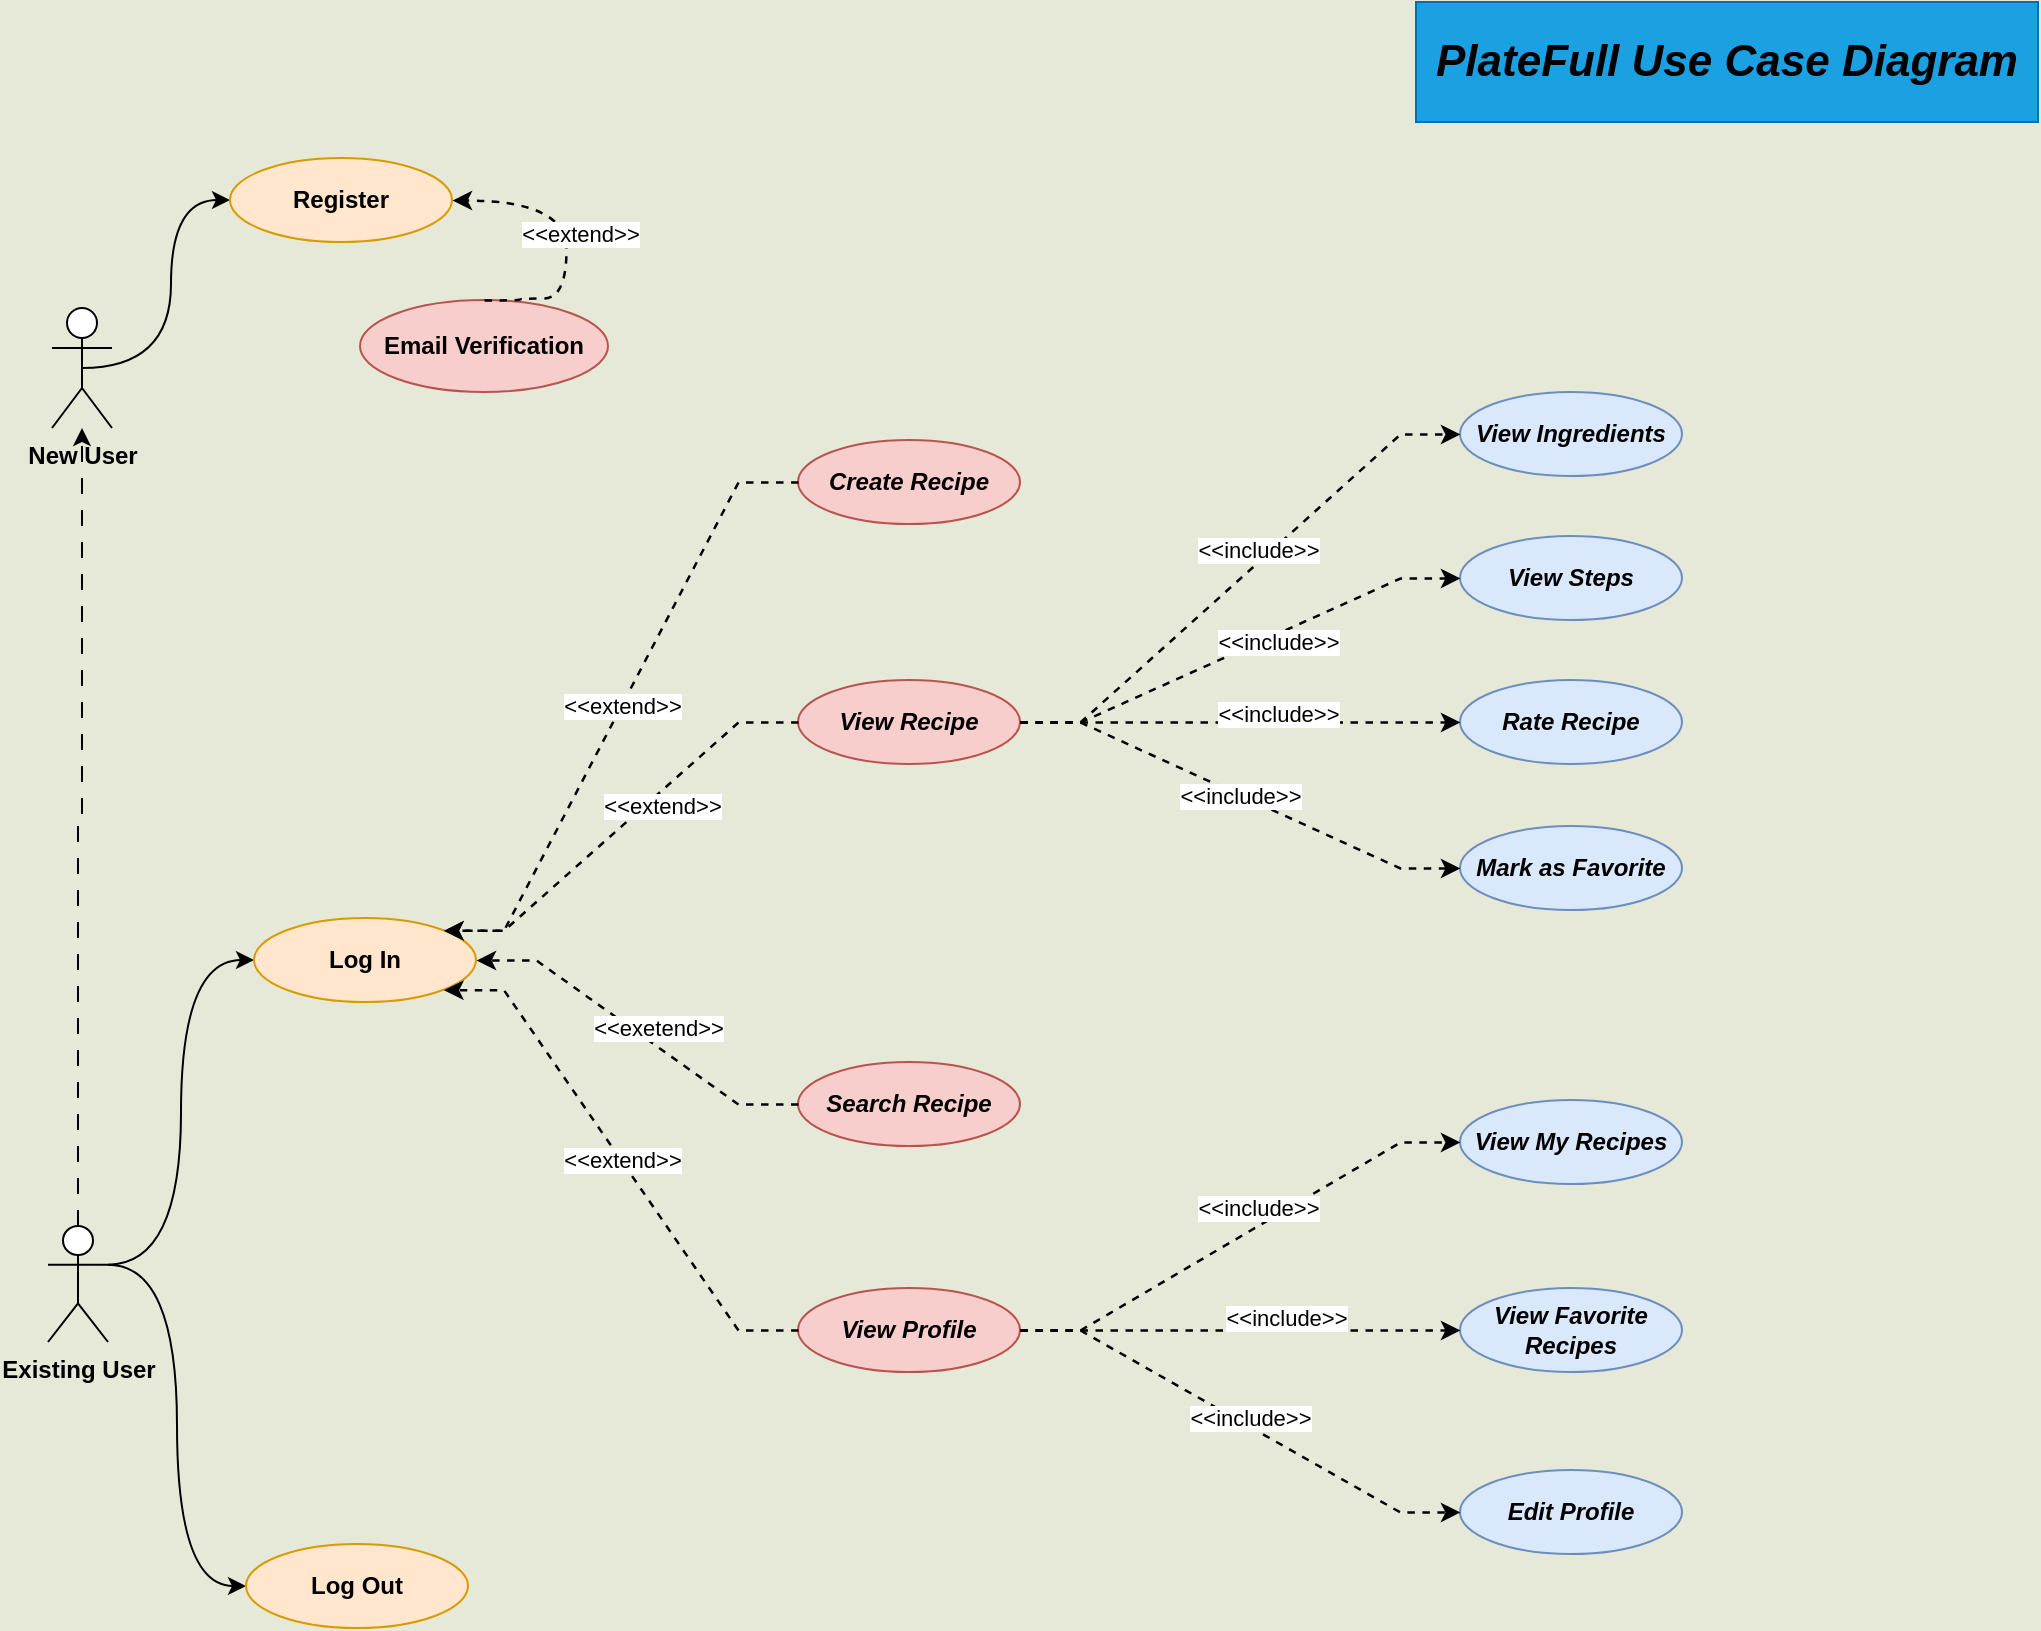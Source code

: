 <mxfile version="21.1.4" type="github">
  <diagram name="Page-1" id="E42ZqrKlXivf7Q9WrTgK">
    <mxGraphModel dx="1050" dy="687" grid="0" gridSize="10" guides="1" tooltips="1" connect="1" arrows="1" fold="1" page="1" pageScale="1" pageWidth="1100" pageHeight="850" background="#E6E8D8" math="0" shadow="0">
      <root>
        <mxCell id="0" />
        <mxCell id="1" parent="0" />
        <mxCell id="ldeWnYEe3eiKzBrZV0PM-5" value="New User" style="shape=umlActor;verticalLabelPosition=bottom;verticalAlign=top;html=1;outlineConnect=0;fontStyle=1" parent="1" vertex="1">
          <mxGeometry x="40" y="166" width="30" height="60" as="geometry" />
        </mxCell>
        <mxCell id="ldeWnYEe3eiKzBrZV0PM-15" style="edgeStyle=orthogonalEdgeStyle;rounded=0;orthogonalLoop=1;jettySize=auto;html=1;exitX=0.5;exitY=0.5;exitDx=0;exitDy=0;exitPerimeter=0;entryX=0;entryY=0.5;entryDx=0;entryDy=0;curved=1;" parent="1" source="ldeWnYEe3eiKzBrZV0PM-5" target="ldeWnYEe3eiKzBrZV0PM-13" edge="1">
          <mxGeometry relative="1" as="geometry" />
        </mxCell>
        <mxCell id="ldeWnYEe3eiKzBrZV0PM-25" style="edgeStyle=orthogonalEdgeStyle;rounded=0;orthogonalLoop=1;jettySize=auto;html=1;exitX=0.5;exitY=0;exitDx=0;exitDy=0;exitPerimeter=0;dashed=1;dashPattern=8 8;" parent="1" source="ldeWnYEe3eiKzBrZV0PM-6" target="ldeWnYEe3eiKzBrZV0PM-5" edge="1">
          <mxGeometry relative="1" as="geometry" />
        </mxCell>
        <mxCell id="ldeWnYEe3eiKzBrZV0PM-29" style="edgeStyle=orthogonalEdgeStyle;rounded=0;orthogonalLoop=1;jettySize=auto;html=1;exitX=1;exitY=0.333;exitDx=0;exitDy=0;exitPerimeter=0;entryX=0;entryY=0.5;entryDx=0;entryDy=0;curved=1;" parent="1" source="ldeWnYEe3eiKzBrZV0PM-6" target="ldeWnYEe3eiKzBrZV0PM-28" edge="1">
          <mxGeometry relative="1" as="geometry" />
        </mxCell>
        <mxCell id="ldeWnYEe3eiKzBrZV0PM-31" style="edgeStyle=orthogonalEdgeStyle;rounded=0;orthogonalLoop=1;jettySize=auto;html=1;exitX=1;exitY=0.333;exitDx=0;exitDy=0;exitPerimeter=0;entryX=0;entryY=0.5;entryDx=0;entryDy=0;curved=1;" parent="1" source="ldeWnYEe3eiKzBrZV0PM-6" target="ldeWnYEe3eiKzBrZV0PM-30" edge="1">
          <mxGeometry relative="1" as="geometry" />
        </mxCell>
        <mxCell id="ldeWnYEe3eiKzBrZV0PM-6" value="Existing User" style="shape=umlActor;verticalLabelPosition=bottom;verticalAlign=top;html=1;outlineConnect=0;fontStyle=1" parent="1" vertex="1">
          <mxGeometry x="38" y="625" width="30" height="58" as="geometry" />
        </mxCell>
        <mxCell id="ldeWnYEe3eiKzBrZV0PM-13" value="&lt;b&gt;Register&lt;/b&gt;" style="ellipse;whiteSpace=wrap;html=1;fillColor=#ffe6cc;strokeColor=#d79b00;" parent="1" vertex="1">
          <mxGeometry x="129" y="91" width="111" height="42" as="geometry" />
        </mxCell>
        <mxCell id="ldeWnYEe3eiKzBrZV0PM-14" value="&lt;b&gt;Email Verification&lt;/b&gt;" style="ellipse;whiteSpace=wrap;html=1;fillColor=#f8cecc;strokeColor=#b85450;" parent="1" vertex="1">
          <mxGeometry x="194" y="162" width="124" height="46" as="geometry" />
        </mxCell>
        <mxCell id="ldeWnYEe3eiKzBrZV0PM-21" value="" style="endArrow=classic;html=1;rounded=0;exitX=0.5;exitY=0;exitDx=0;exitDy=0;dashed=1;strokeWidth=1.25;entryX=1;entryY=0.5;entryDx=0;entryDy=0;edgeStyle=orthogonalEdgeStyle;curved=1;" parent="1" source="ldeWnYEe3eiKzBrZV0PM-14" target="ldeWnYEe3eiKzBrZV0PM-13" edge="1">
          <mxGeometry relative="1" as="geometry">
            <mxPoint x="367" y="309.5" as="sourcePoint" />
            <mxPoint x="299" y="308" as="targetPoint" />
            <Array as="points">
              <mxPoint x="274" y="161" />
              <mxPoint x="297" y="161" />
              <mxPoint x="297" y="112" />
            </Array>
          </mxGeometry>
        </mxCell>
        <mxCell id="ldeWnYEe3eiKzBrZV0PM-22" value="&amp;lt;&amp;lt;extend&amp;gt;&amp;gt;" style="edgeLabel;resizable=0;html=1;align=center;verticalAlign=middle;" parent="ldeWnYEe3eiKzBrZV0PM-21" connectable="0" vertex="1">
          <mxGeometry relative="1" as="geometry">
            <mxPoint x="7" as="offset" />
          </mxGeometry>
        </mxCell>
        <mxCell id="ldeWnYEe3eiKzBrZV0PM-28" value="&lt;b&gt;Log In&lt;/b&gt;" style="ellipse;whiteSpace=wrap;html=1;fillColor=#ffe6cc;strokeColor=#d79b00;" parent="1" vertex="1">
          <mxGeometry x="141" y="471" width="111" height="42" as="geometry" />
        </mxCell>
        <mxCell id="ldeWnYEe3eiKzBrZV0PM-30" value="&lt;b&gt;Log Out&lt;/b&gt;" style="ellipse;whiteSpace=wrap;html=1;fillColor=#ffe6cc;strokeColor=#d79b00;" parent="1" vertex="1">
          <mxGeometry x="137" y="784" width="111" height="42" as="geometry" />
        </mxCell>
        <mxCell id="ldeWnYEe3eiKzBrZV0PM-32" value="&lt;i&gt;&lt;b&gt;Create Recipe&lt;/b&gt;&lt;/i&gt;" style="ellipse;whiteSpace=wrap;html=1;fillColor=#f8cecc;strokeColor=#b85450;" parent="1" vertex="1">
          <mxGeometry x="413" y="232" width="111" height="42" as="geometry" />
        </mxCell>
        <mxCell id="ldeWnYEe3eiKzBrZV0PM-33" value="&lt;i&gt;&lt;b&gt;View Recipe&lt;/b&gt;&lt;/i&gt;" style="ellipse;whiteSpace=wrap;html=1;fillColor=#f8cecc;strokeColor=#b85450;" parent="1" vertex="1">
          <mxGeometry x="413" y="352" width="111" height="42" as="geometry" />
        </mxCell>
        <mxCell id="ldeWnYEe3eiKzBrZV0PM-34" value="&lt;i&gt;&lt;b&gt;Search Recipe&lt;/b&gt;&lt;/i&gt;" style="ellipse;whiteSpace=wrap;html=1;fillColor=#f8cecc;strokeColor=#b85450;" parent="1" vertex="1">
          <mxGeometry x="413" y="543" width="111" height="42" as="geometry" />
        </mxCell>
        <mxCell id="ldeWnYEe3eiKzBrZV0PM-35" value="&lt;i&gt;&lt;b&gt;View Profile&lt;/b&gt;&lt;/i&gt;" style="ellipse;whiteSpace=wrap;html=1;fillColor=#f8cecc;strokeColor=#b85450;" parent="1" vertex="1">
          <mxGeometry x="413" y="656" width="111" height="42" as="geometry" />
        </mxCell>
        <mxCell id="ldeWnYEe3eiKzBrZV0PM-38" value="" style="endArrow=classic;html=1;rounded=0;exitX=0;exitY=0.5;exitDx=0;exitDy=0;dashed=1;entryX=1;entryY=0;entryDx=0;entryDy=0;edgeStyle=entityRelationEdgeStyle;strokeWidth=1.25;" parent="1" source="ldeWnYEe3eiKzBrZV0PM-32" target="ldeWnYEe3eiKzBrZV0PM-28" edge="1">
          <mxGeometry relative="1" as="geometry">
            <mxPoint x="216" y="374" as="sourcePoint" />
            <mxPoint x="234" y="443" as="targetPoint" />
          </mxGeometry>
        </mxCell>
        <mxCell id="ldeWnYEe3eiKzBrZV0PM-39" value="&amp;lt;&amp;lt;extend&amp;gt;&amp;gt;" style="edgeLabel;resizable=0;html=1;align=center;verticalAlign=middle;" parent="ldeWnYEe3eiKzBrZV0PM-38" connectable="0" vertex="1">
          <mxGeometry relative="1" as="geometry" />
        </mxCell>
        <mxCell id="ldeWnYEe3eiKzBrZV0PM-40" value="" style="endArrow=classic;html=1;rounded=0;exitX=0;exitY=0.5;exitDx=0;exitDy=0;entryX=1;entryY=0;entryDx=0;entryDy=0;dashed=1;edgeStyle=entityRelationEdgeStyle;strokeWidth=1.25;" parent="1" source="ldeWnYEe3eiKzBrZV0PM-33" target="ldeWnYEe3eiKzBrZV0PM-28" edge="1">
          <mxGeometry relative="1" as="geometry">
            <mxPoint x="339" y="363" as="sourcePoint" />
            <mxPoint x="262" y="502" as="targetPoint" />
          </mxGeometry>
        </mxCell>
        <mxCell id="ldeWnYEe3eiKzBrZV0PM-41" value="&amp;lt;&amp;lt;extend&amp;gt;&amp;gt;" style="edgeLabel;resizable=0;html=1;align=center;verticalAlign=middle;" parent="ldeWnYEe3eiKzBrZV0PM-40" connectable="0" vertex="1">
          <mxGeometry relative="1" as="geometry">
            <mxPoint x="20" y="-10" as="offset" />
          </mxGeometry>
        </mxCell>
        <mxCell id="ldeWnYEe3eiKzBrZV0PM-42" value="" style="endArrow=classic;html=1;rounded=0;exitX=0;exitY=0.5;exitDx=0;exitDy=0;entryX=1;entryY=0.5;entryDx=0;entryDy=0;dashed=1;edgeStyle=entityRelationEdgeStyle;strokeWidth=1.25;" parent="1" source="ldeWnYEe3eiKzBrZV0PM-34" target="ldeWnYEe3eiKzBrZV0PM-28" edge="1">
          <mxGeometry relative="1" as="geometry">
            <mxPoint x="349" y="373" as="sourcePoint" />
            <mxPoint x="272" y="512" as="targetPoint" />
          </mxGeometry>
        </mxCell>
        <mxCell id="ldeWnYEe3eiKzBrZV0PM-43" value="&amp;lt;&amp;lt;exetend&amp;gt;&amp;gt;" style="edgeLabel;resizable=0;html=1;align=center;verticalAlign=middle;" parent="ldeWnYEe3eiKzBrZV0PM-42" connectable="0" vertex="1">
          <mxGeometry relative="1" as="geometry">
            <mxPoint x="10" y="-2" as="offset" />
          </mxGeometry>
        </mxCell>
        <mxCell id="ldeWnYEe3eiKzBrZV0PM-44" value="" style="endArrow=classic;html=1;rounded=0;exitX=0;exitY=0.5;exitDx=0;exitDy=0;entryX=1;entryY=1;entryDx=0;entryDy=0;dashed=1;edgeStyle=entityRelationEdgeStyle;strokeWidth=1.25;" parent="1" source="ldeWnYEe3eiKzBrZV0PM-35" target="ldeWnYEe3eiKzBrZV0PM-28" edge="1">
          <mxGeometry relative="1" as="geometry">
            <mxPoint x="359" y="383" as="sourcePoint" />
            <mxPoint x="282" y="522" as="targetPoint" />
          </mxGeometry>
        </mxCell>
        <mxCell id="ldeWnYEe3eiKzBrZV0PM-45" value="&amp;lt;&amp;lt;extend&amp;gt;&amp;gt;" style="edgeLabel;resizable=0;html=1;align=center;verticalAlign=middle;" parent="ldeWnYEe3eiKzBrZV0PM-44" connectable="0" vertex="1">
          <mxGeometry relative="1" as="geometry" />
        </mxCell>
        <mxCell id="ldeWnYEe3eiKzBrZV0PM-46" value="&lt;i&gt;&lt;b&gt;View Ingredients&lt;/b&gt;&lt;/i&gt;" style="ellipse;whiteSpace=wrap;html=1;fillColor=#dae8fc;strokeColor=#6c8ebf;" parent="1" vertex="1">
          <mxGeometry x="744" y="208" width="111" height="42" as="geometry" />
        </mxCell>
        <mxCell id="ldeWnYEe3eiKzBrZV0PM-47" value="&lt;i&gt;&lt;b&gt;View Steps&lt;/b&gt;&lt;/i&gt;" style="ellipse;whiteSpace=wrap;html=1;fillColor=#dae8fc;strokeColor=#6c8ebf;" parent="1" vertex="1">
          <mxGeometry x="744" y="280" width="111" height="42" as="geometry" />
        </mxCell>
        <mxCell id="ldeWnYEe3eiKzBrZV0PM-48" value="&lt;i&gt;&lt;b&gt;Mark as Favorite&lt;/b&gt;&lt;/i&gt;" style="ellipse;whiteSpace=wrap;html=1;fillColor=#dae8fc;strokeColor=#6c8ebf;" parent="1" vertex="1">
          <mxGeometry x="744" y="425" width="111" height="42" as="geometry" />
        </mxCell>
        <mxCell id="ldeWnYEe3eiKzBrZV0PM-56" value="" style="endArrow=classic;html=1;rounded=0;exitX=1;exitY=0.5;exitDx=0;exitDy=0;entryX=0;entryY=0.5;entryDx=0;entryDy=0;dashed=1;edgeStyle=entityRelationEdgeStyle;elbow=vertical;strokeWidth=1.25;" parent="1" source="ldeWnYEe3eiKzBrZV0PM-33" target="ldeWnYEe3eiKzBrZV0PM-46" edge="1">
          <mxGeometry relative="1" as="geometry">
            <mxPoint x="577" y="334" as="sourcePoint" />
            <mxPoint x="455" y="447" as="targetPoint" />
          </mxGeometry>
        </mxCell>
        <mxCell id="ldeWnYEe3eiKzBrZV0PM-57" value="&amp;lt;&amp;lt;include&amp;gt;&amp;gt;" style="edgeLabel;resizable=0;html=1;align=center;verticalAlign=middle;" parent="ldeWnYEe3eiKzBrZV0PM-56" connectable="0" vertex="1">
          <mxGeometry relative="1" as="geometry">
            <mxPoint x="9" y="-14" as="offset" />
          </mxGeometry>
        </mxCell>
        <mxCell id="ldeWnYEe3eiKzBrZV0PM-58" value="" style="endArrow=classic;html=1;rounded=0;exitX=1;exitY=0.5;exitDx=0;exitDy=0;entryX=0;entryY=0.5;entryDx=0;entryDy=0;dashed=1;edgeStyle=entityRelationEdgeStyle;strokeWidth=1.25;" parent="1" source="ldeWnYEe3eiKzBrZV0PM-33" target="ldeWnYEe3eiKzBrZV0PM-47" edge="1">
          <mxGeometry relative="1" as="geometry">
            <mxPoint x="587" y="344" as="sourcePoint" />
            <mxPoint x="465" y="457" as="targetPoint" />
          </mxGeometry>
        </mxCell>
        <mxCell id="ldeWnYEe3eiKzBrZV0PM-59" value="&amp;lt;&amp;lt;include&amp;gt;&amp;gt;" style="edgeLabel;resizable=0;html=1;align=center;verticalAlign=middle;" parent="ldeWnYEe3eiKzBrZV0PM-58" connectable="0" vertex="1">
          <mxGeometry relative="1" as="geometry">
            <mxPoint x="19" y="-4" as="offset" />
          </mxGeometry>
        </mxCell>
        <mxCell id="ldeWnYEe3eiKzBrZV0PM-60" value="" style="endArrow=classic;html=1;rounded=0;exitX=1;exitY=0.5;exitDx=0;exitDy=0;entryX=0;entryY=0.5;entryDx=0;entryDy=0;dashed=1;edgeStyle=entityRelationEdgeStyle;strokeWidth=1.25;" parent="1" source="ldeWnYEe3eiKzBrZV0PM-33" target="ldeWnYEe3eiKzBrZV0PM-48" edge="1">
          <mxGeometry relative="1" as="geometry">
            <mxPoint x="597" y="354" as="sourcePoint" />
            <mxPoint x="475" y="467" as="targetPoint" />
          </mxGeometry>
        </mxCell>
        <mxCell id="ldeWnYEe3eiKzBrZV0PM-61" value="&amp;lt;&amp;lt;include&amp;gt;&amp;gt;" style="edgeLabel;resizable=0;html=1;align=center;verticalAlign=middle;" parent="ldeWnYEe3eiKzBrZV0PM-60" connectable="0" vertex="1">
          <mxGeometry relative="1" as="geometry" />
        </mxCell>
        <mxCell id="ldeWnYEe3eiKzBrZV0PM-62" value="&lt;i&gt;&lt;b&gt;Edit Profile&lt;/b&gt;&lt;/i&gt;" style="ellipse;whiteSpace=wrap;html=1;fillColor=#dae8fc;strokeColor=#6c8ebf;" parent="1" vertex="1">
          <mxGeometry x="744" y="747" width="111" height="42" as="geometry" />
        </mxCell>
        <mxCell id="ldeWnYEe3eiKzBrZV0PM-63" value="&lt;i&gt;&lt;b&gt;View Favorite Recipes&lt;/b&gt;&lt;/i&gt;" style="ellipse;whiteSpace=wrap;html=1;fillColor=#dae8fc;strokeColor=#6c8ebf;" parent="1" vertex="1">
          <mxGeometry x="744" y="656" width="111" height="42" as="geometry" />
        </mxCell>
        <mxCell id="ldeWnYEe3eiKzBrZV0PM-64" value="&lt;i&gt;&lt;b&gt;View My Recipes&lt;/b&gt;&lt;/i&gt;" style="ellipse;whiteSpace=wrap;html=1;fillColor=#dae8fc;strokeColor=#6c8ebf;" parent="1" vertex="1">
          <mxGeometry x="744" y="562" width="111" height="42" as="geometry" />
        </mxCell>
        <mxCell id="ldeWnYEe3eiKzBrZV0PM-65" value="" style="endArrow=classic;html=1;rounded=0;exitX=1;exitY=0.5;exitDx=0;exitDy=0;entryX=0;entryY=0.5;entryDx=0;entryDy=0;dashed=1;edgeStyle=entityRelationEdgeStyle;elbow=vertical;strokeWidth=1.25;" parent="1" source="ldeWnYEe3eiKzBrZV0PM-35" target="ldeWnYEe3eiKzBrZV0PM-64" edge="1">
          <mxGeometry relative="1" as="geometry">
            <mxPoint x="467" y="448" as="sourcePoint" />
            <mxPoint x="614" y="278" as="targetPoint" />
          </mxGeometry>
        </mxCell>
        <mxCell id="ldeWnYEe3eiKzBrZV0PM-66" value="&amp;lt;&amp;lt;include&amp;gt;&amp;gt;" style="edgeLabel;resizable=0;html=1;align=center;verticalAlign=middle;" parent="ldeWnYEe3eiKzBrZV0PM-65" connectable="0" vertex="1">
          <mxGeometry relative="1" as="geometry">
            <mxPoint x="9" y="-14" as="offset" />
          </mxGeometry>
        </mxCell>
        <mxCell id="ldeWnYEe3eiKzBrZV0PM-67" value="" style="endArrow=classic;html=1;rounded=0;exitX=1;exitY=0.5;exitDx=0;exitDy=0;entryX=0;entryY=0.5;entryDx=0;entryDy=0;dashed=1;edgeStyle=entityRelationEdgeStyle;elbow=vertical;strokeWidth=1.25;" parent="1" source="ldeWnYEe3eiKzBrZV0PM-35" target="ldeWnYEe3eiKzBrZV0PM-63" edge="1">
          <mxGeometry relative="1" as="geometry">
            <mxPoint x="469" y="687" as="sourcePoint" />
            <mxPoint x="614" y="606" as="targetPoint" />
          </mxGeometry>
        </mxCell>
        <mxCell id="ldeWnYEe3eiKzBrZV0PM-68" value="&amp;lt;&amp;lt;include&amp;gt;&amp;gt;" style="edgeLabel;resizable=0;html=1;align=center;verticalAlign=middle;" parent="ldeWnYEe3eiKzBrZV0PM-67" connectable="0" vertex="1">
          <mxGeometry relative="1" as="geometry">
            <mxPoint x="23" y="-6" as="offset" />
          </mxGeometry>
        </mxCell>
        <mxCell id="ldeWnYEe3eiKzBrZV0PM-69" value="" style="endArrow=classic;html=1;rounded=0;entryX=0;entryY=0.5;entryDx=0;entryDy=0;dashed=1;edgeStyle=entityRelationEdgeStyle;elbow=vertical;exitX=1;exitY=0.5;exitDx=0;exitDy=0;strokeWidth=1.25;" parent="1" source="ldeWnYEe3eiKzBrZV0PM-35" target="ldeWnYEe3eiKzBrZV0PM-62" edge="1">
          <mxGeometry relative="1" as="geometry">
            <mxPoint x="472" y="709" as="sourcePoint" />
            <mxPoint x="624" y="616" as="targetPoint" />
          </mxGeometry>
        </mxCell>
        <mxCell id="ldeWnYEe3eiKzBrZV0PM-70" value="&amp;lt;&amp;lt;include&amp;gt;&amp;gt;" style="edgeLabel;resizable=0;html=1;align=center;verticalAlign=middle;" parent="ldeWnYEe3eiKzBrZV0PM-69" connectable="0" vertex="1">
          <mxGeometry relative="1" as="geometry">
            <mxPoint x="5" y="-2" as="offset" />
          </mxGeometry>
        </mxCell>
        <mxCell id="ldeWnYEe3eiKzBrZV0PM-71" value="&lt;i&gt;&lt;b&gt;Rate Recipe&lt;/b&gt;&lt;/i&gt;" style="ellipse;whiteSpace=wrap;html=1;fillColor=#dae8fc;strokeColor=#6c8ebf;" parent="1" vertex="1">
          <mxGeometry x="744" y="352" width="111" height="42" as="geometry" />
        </mxCell>
        <mxCell id="ldeWnYEe3eiKzBrZV0PM-72" value="" style="endArrow=classic;html=1;rounded=0;entryX=0;entryY=0.5;entryDx=0;entryDy=0;dashed=1;edgeStyle=entityRelationEdgeStyle;exitX=1;exitY=0.5;exitDx=0;exitDy=0;strokeWidth=1.25;" parent="1" source="ldeWnYEe3eiKzBrZV0PM-33" target="ldeWnYEe3eiKzBrZV0PM-71" edge="1">
          <mxGeometry relative="1" as="geometry">
            <mxPoint x="467" y="393" as="sourcePoint" />
            <mxPoint x="623" y="309" as="targetPoint" />
          </mxGeometry>
        </mxCell>
        <mxCell id="ldeWnYEe3eiKzBrZV0PM-73" value="&amp;lt;&amp;lt;include&amp;gt;&amp;gt;" style="edgeLabel;resizable=0;html=1;align=center;verticalAlign=middle;" parent="ldeWnYEe3eiKzBrZV0PM-72" connectable="0" vertex="1">
          <mxGeometry relative="1" as="geometry">
            <mxPoint x="19" y="-4" as="offset" />
          </mxGeometry>
        </mxCell>
        <mxCell id="ldeWnYEe3eiKzBrZV0PM-76" value="&lt;font color=&quot;#000000&quot; size=&quot;1&quot; style=&quot;&quot;&gt;&lt;b style=&quot;font-size: 22px;&quot;&gt;&lt;i&gt;PlateFull Use Case Diagram&lt;/i&gt;&lt;/b&gt;&lt;/font&gt;" style="rounded=0;whiteSpace=wrap;html=1;fillColor=#1ba1e2;strokeColor=#006EAF;fontColor=#ffffff;align=center;" parent="1" vertex="1">
          <mxGeometry x="722" y="13" width="311" height="60" as="geometry" />
        </mxCell>
      </root>
    </mxGraphModel>
  </diagram>
</mxfile>
